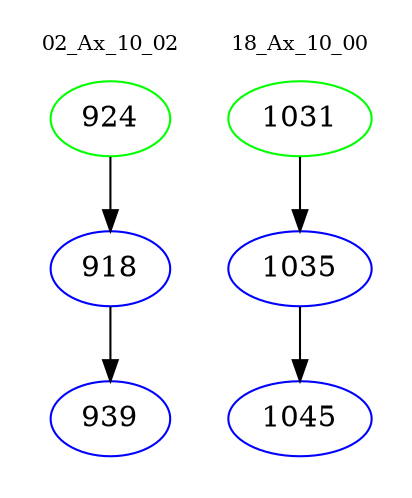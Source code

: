 digraph{
subgraph cluster_0 {
color = white
label = "02_Ax_10_02";
fontsize=10;
T0_924 [label="924", color="green"]
T0_924 -> T0_918 [color="black"]
T0_918 [label="918", color="blue"]
T0_918 -> T0_939 [color="black"]
T0_939 [label="939", color="blue"]
}
subgraph cluster_1 {
color = white
label = "18_Ax_10_00";
fontsize=10;
T1_1031 [label="1031", color="green"]
T1_1031 -> T1_1035 [color="black"]
T1_1035 [label="1035", color="blue"]
T1_1035 -> T1_1045 [color="black"]
T1_1045 [label="1045", color="blue"]
}
}
